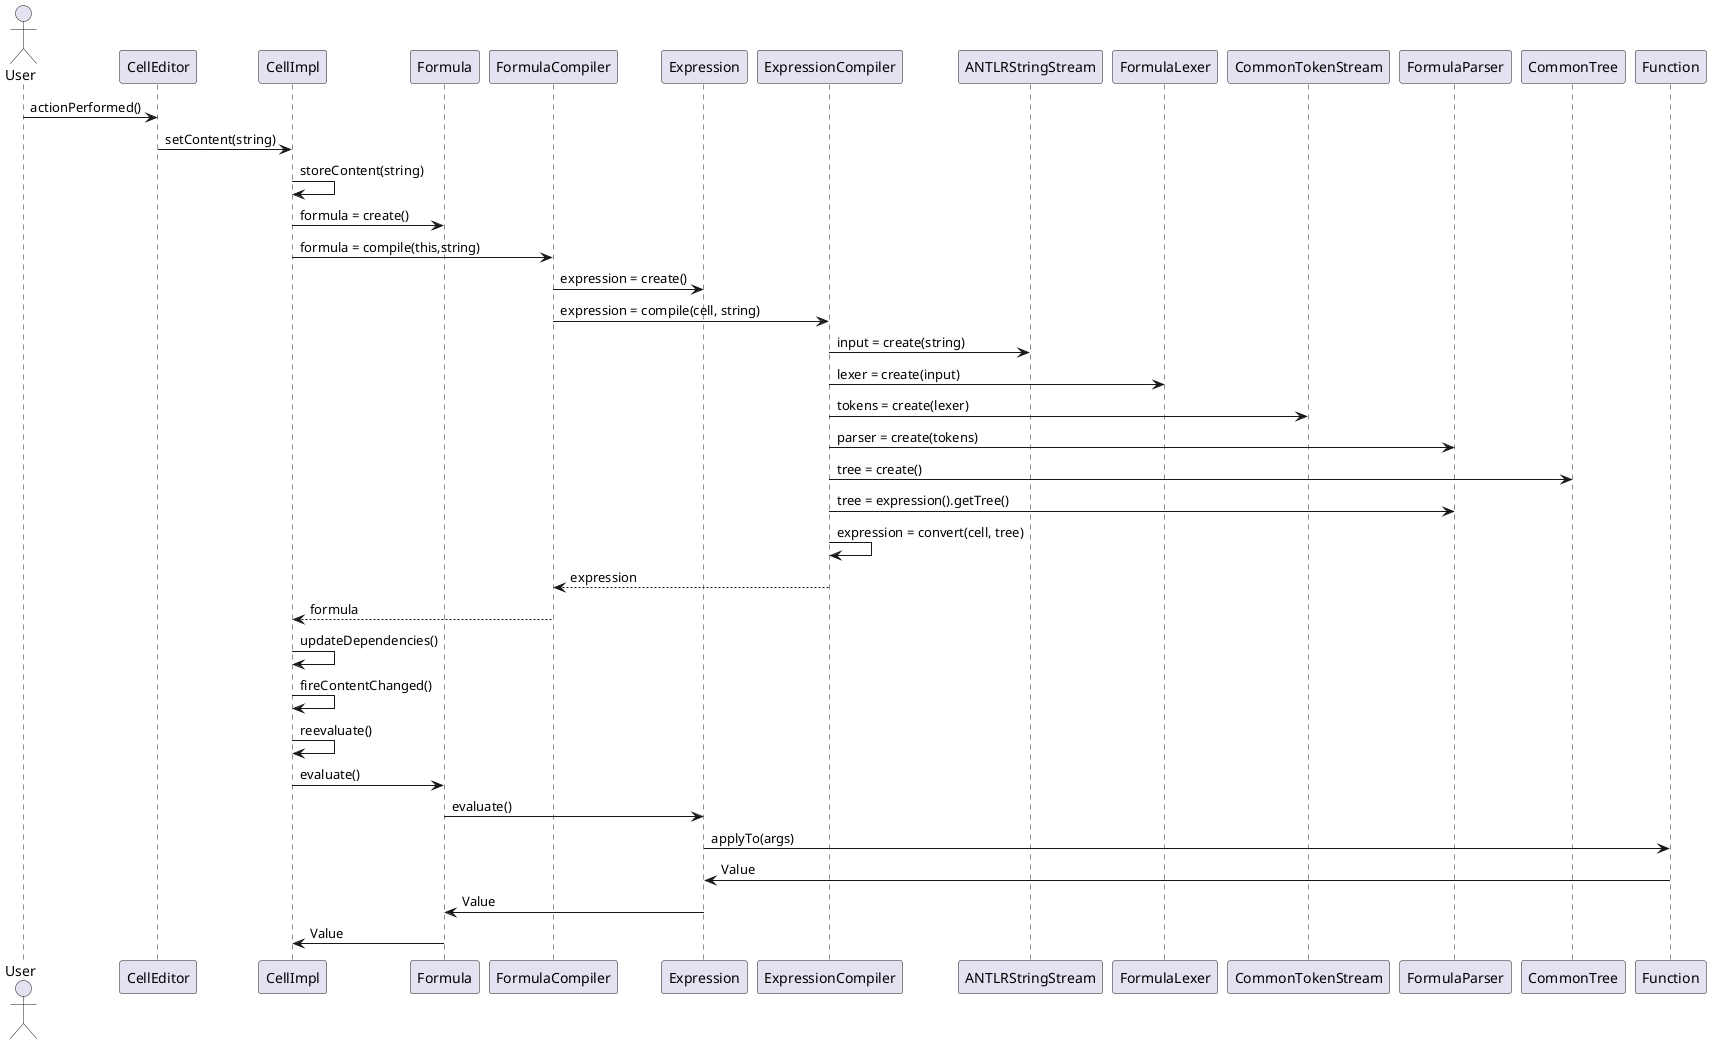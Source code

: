 @startuml doc-files/sequence_diagram.png
 actor User
 participant "CellEditor" as UI
 participant "CellImpl" as cell
 participant "Formula" as formula
 participant "FormulaCompiler" as formulaCompiler
 participant "Expression" as expression
 participant "ExpressionCompiler" as expressionCompiler
 participant "ANTLRStringStream" as antlr
 participant "FormulaLexer" as formulaLexer
 participant "CommonTokenStream" as tokStream
 participant "FormulaParser" as formulaParser
 participant "CommonTree" as tree
 participant "Function" as func

User -> UI : actionPerformed()
UI -> cell : setContent(string)
cell -> cell : storeContent(string)
cell -> formula : formula = create()
cell -> formulaCompiler : formula = compile(this,string)
formulaCompiler -> expression : expression = create()
formulaCompiler -> expressionCompiler : expression = compile(cell, string)
expressionCompiler -> antlr : input = create(string)
expressionCompiler -> formulaLexer : lexer = create(input)
expressionCompiler -> tokStream : tokens = create(lexer)
expressionCompiler -> formulaParser : parser = create(tokens)
expressionCompiler -> tree : tree = create()
expressionCompiler -> formulaParser : tree = expression().getTree()
expressionCompiler -> expressionCompiler : expression = convert(cell, tree)
formulaCompiler <-- expressionCompiler : expression
formulaCompiler --> cell : formula
cell -> cell : updateDependencies()
cell -> cell : fireContentChanged()
cell -> cell : reevaluate()
cell -> formula : evaluate()
formula -> expression : evaluate()
expression -> func : applyTo(args)
func -> expression : Value
expression -> formula : Value
formula -> cell : Value
@enduml
